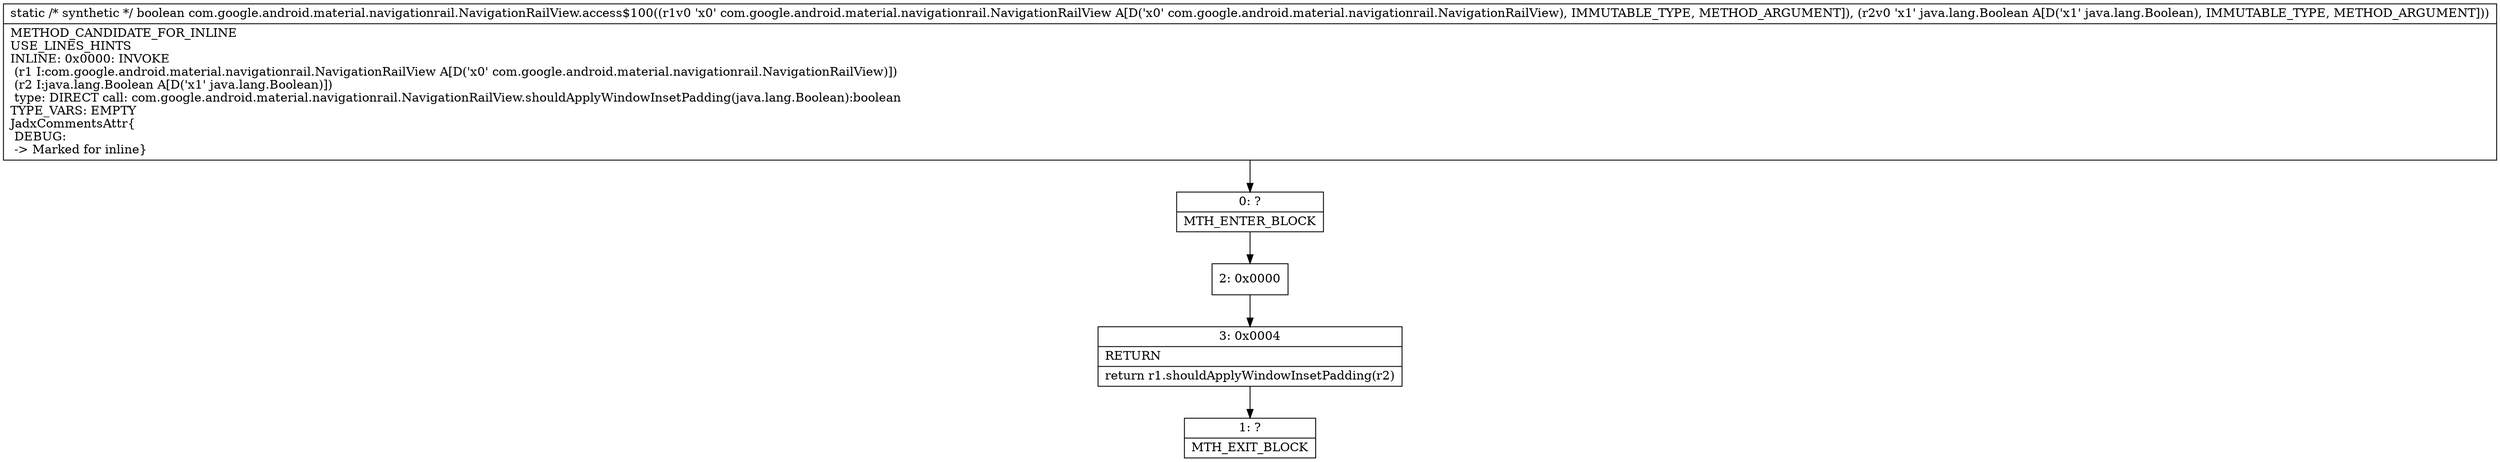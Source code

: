digraph "CFG forcom.google.android.material.navigationrail.NavigationRailView.access$100(Lcom\/google\/android\/material\/navigationrail\/NavigationRailView;Ljava\/lang\/Boolean;)Z" {
Node_0 [shape=record,label="{0\:\ ?|MTH_ENTER_BLOCK\l}"];
Node_2 [shape=record,label="{2\:\ 0x0000}"];
Node_3 [shape=record,label="{3\:\ 0x0004|RETURN\l|return r1.shouldApplyWindowInsetPadding(r2)\l}"];
Node_1 [shape=record,label="{1\:\ ?|MTH_EXIT_BLOCK\l}"];
MethodNode[shape=record,label="{static \/* synthetic *\/ boolean com.google.android.material.navigationrail.NavigationRailView.access$100((r1v0 'x0' com.google.android.material.navigationrail.NavigationRailView A[D('x0' com.google.android.material.navigationrail.NavigationRailView), IMMUTABLE_TYPE, METHOD_ARGUMENT]), (r2v0 'x1' java.lang.Boolean A[D('x1' java.lang.Boolean), IMMUTABLE_TYPE, METHOD_ARGUMENT]))  | METHOD_CANDIDATE_FOR_INLINE\lUSE_LINES_HINTS\lINLINE: 0x0000: INVOKE  \l  (r1 I:com.google.android.material.navigationrail.NavigationRailView A[D('x0' com.google.android.material.navigationrail.NavigationRailView)])\l  (r2 I:java.lang.Boolean A[D('x1' java.lang.Boolean)])\l type: DIRECT call: com.google.android.material.navigationrail.NavigationRailView.shouldApplyWindowInsetPadding(java.lang.Boolean):boolean\lTYPE_VARS: EMPTY\lJadxCommentsAttr\{\l DEBUG: \l \-\> Marked for inline\}\l}"];
MethodNode -> Node_0;Node_0 -> Node_2;
Node_2 -> Node_3;
Node_3 -> Node_1;
}

